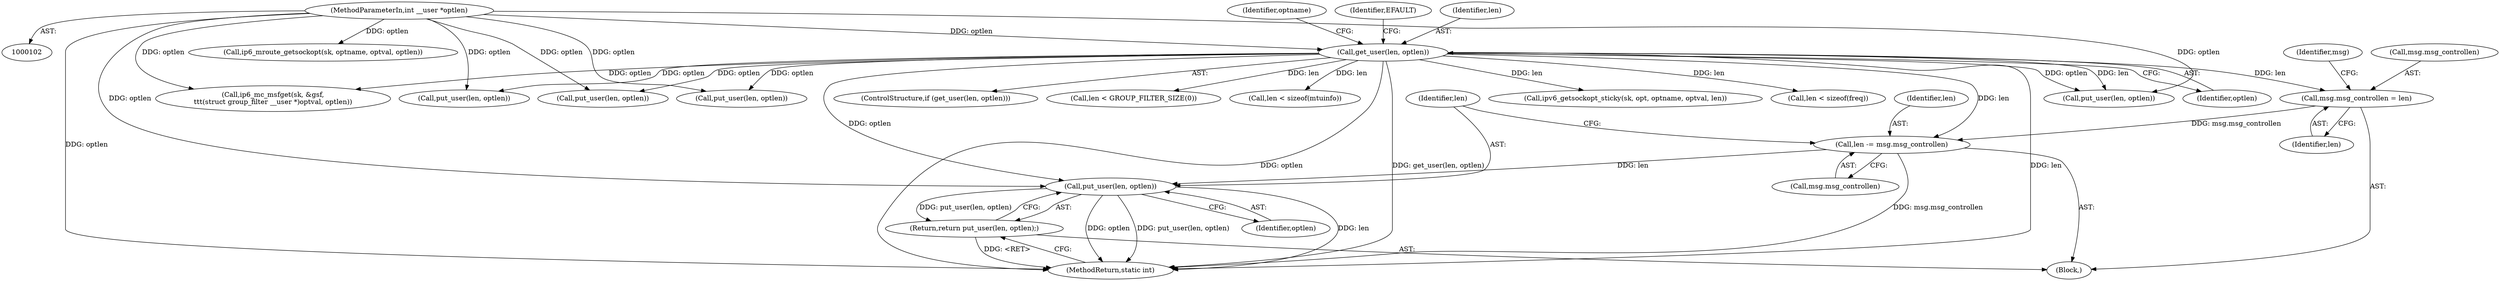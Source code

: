 digraph "0_linux_45f6fad84cc305103b28d73482b344d7f5b76f39_10@pointer" {
"1000477" [label="(Call,put_user(len, optlen))"];
"1000471" [label="(Call,len -= msg.msg_controllen)"];
"1000240" [label="(Call,msg.msg_controllen = len)"];
"1000127" [label="(Call,get_user(len, optlen))"];
"1000107" [label="(MethodParameterIn,int __user *optlen)"];
"1000476" [label="(Return,return put_user(len, optlen);)"];
"1000126" [label="(ControlStructure,if (get_user(len, optlen)))"];
"1000178" [label="(Call,len < GROUP_FILTER_SIZE(0))"];
"1000743" [label="(Call,put_user(len, optlen))"];
"1000477" [label="(Call,put_user(len, optlen))"];
"1000471" [label="(Call,len -= msg.msg_controllen)"];
"1000937" [label="(Call,put_user(len, optlen))"];
"1000472" [label="(Identifier,len)"];
"1000240" [label="(Call,msg.msg_controllen = len)"];
"1000478" [label="(Identifier,len)"];
"1000241" [label="(Call,msg.msg_controllen)"];
"1000134" [label="(Identifier,optname)"];
"1000476" [label="(Return,return put_user(len, optlen);)"];
"1000703" [label="(Call,len < sizeof(mtuinfo))"];
"1001039" [label="(MethodReturn,static int)"];
"1000223" [label="(Block,)"];
"1000107" [label="(MethodParameterIn,int __user *optlen)"];
"1000596" [label="(Call,ipv6_getsockopt_sticky(sk, opt, optname, optval, len))"];
"1000882" [label="(Call,len < sizeof(freq))"];
"1000247" [label="(Identifier,msg)"];
"1000121" [label="(Call,ip6_mroute_getsockopt(sk, optname, optval, optlen))"];
"1000244" [label="(Identifier,len)"];
"1000611" [label="(Call,put_user(len, optlen))"];
"1001022" [label="(Call,put_user(len, optlen))"];
"1000129" [label="(Identifier,optlen)"];
"1000479" [label="(Identifier,optlen)"];
"1000473" [label="(Call,msg.msg_controllen)"];
"1000127" [label="(Call,get_user(len, optlen))"];
"1000132" [label="(Identifier,EFAULT)"];
"1000128" [label="(Identifier,len)"];
"1000210" [label="(Call,ip6_mc_msfget(sk, &gsf,\n\t\t\t(struct group_filter __user *)optval, optlen))"];
"1000477" -> "1000476"  [label="AST: "];
"1000477" -> "1000479"  [label="CFG: "];
"1000478" -> "1000477"  [label="AST: "];
"1000479" -> "1000477"  [label="AST: "];
"1000476" -> "1000477"  [label="CFG: "];
"1000477" -> "1001039"  [label="DDG: optlen"];
"1000477" -> "1001039"  [label="DDG: put_user(len, optlen)"];
"1000477" -> "1001039"  [label="DDG: len"];
"1000477" -> "1000476"  [label="DDG: put_user(len, optlen)"];
"1000471" -> "1000477"  [label="DDG: len"];
"1000127" -> "1000477"  [label="DDG: optlen"];
"1000107" -> "1000477"  [label="DDG: optlen"];
"1000471" -> "1000223"  [label="AST: "];
"1000471" -> "1000473"  [label="CFG: "];
"1000472" -> "1000471"  [label="AST: "];
"1000473" -> "1000471"  [label="AST: "];
"1000478" -> "1000471"  [label="CFG: "];
"1000471" -> "1001039"  [label="DDG: msg.msg_controllen"];
"1000240" -> "1000471"  [label="DDG: msg.msg_controllen"];
"1000127" -> "1000471"  [label="DDG: len"];
"1000240" -> "1000223"  [label="AST: "];
"1000240" -> "1000244"  [label="CFG: "];
"1000241" -> "1000240"  [label="AST: "];
"1000244" -> "1000240"  [label="AST: "];
"1000247" -> "1000240"  [label="CFG: "];
"1000127" -> "1000240"  [label="DDG: len"];
"1000127" -> "1000126"  [label="AST: "];
"1000127" -> "1000129"  [label="CFG: "];
"1000128" -> "1000127"  [label="AST: "];
"1000129" -> "1000127"  [label="AST: "];
"1000132" -> "1000127"  [label="CFG: "];
"1000134" -> "1000127"  [label="CFG: "];
"1000127" -> "1001039"  [label="DDG: optlen"];
"1000127" -> "1001039"  [label="DDG: get_user(len, optlen)"];
"1000127" -> "1001039"  [label="DDG: len"];
"1000107" -> "1000127"  [label="DDG: optlen"];
"1000127" -> "1000178"  [label="DDG: len"];
"1000127" -> "1000210"  [label="DDG: optlen"];
"1000127" -> "1000596"  [label="DDG: len"];
"1000127" -> "1000611"  [label="DDG: optlen"];
"1000127" -> "1000703"  [label="DDG: len"];
"1000127" -> "1000743"  [label="DDG: optlen"];
"1000127" -> "1000882"  [label="DDG: len"];
"1000127" -> "1000937"  [label="DDG: optlen"];
"1000127" -> "1001022"  [label="DDG: len"];
"1000127" -> "1001022"  [label="DDG: optlen"];
"1000107" -> "1000102"  [label="AST: "];
"1000107" -> "1001039"  [label="DDG: optlen"];
"1000107" -> "1000121"  [label="DDG: optlen"];
"1000107" -> "1000210"  [label="DDG: optlen"];
"1000107" -> "1000611"  [label="DDG: optlen"];
"1000107" -> "1000743"  [label="DDG: optlen"];
"1000107" -> "1000937"  [label="DDG: optlen"];
"1000107" -> "1001022"  [label="DDG: optlen"];
"1000476" -> "1000223"  [label="AST: "];
"1001039" -> "1000476"  [label="CFG: "];
"1000476" -> "1001039"  [label="DDG: <RET>"];
}
